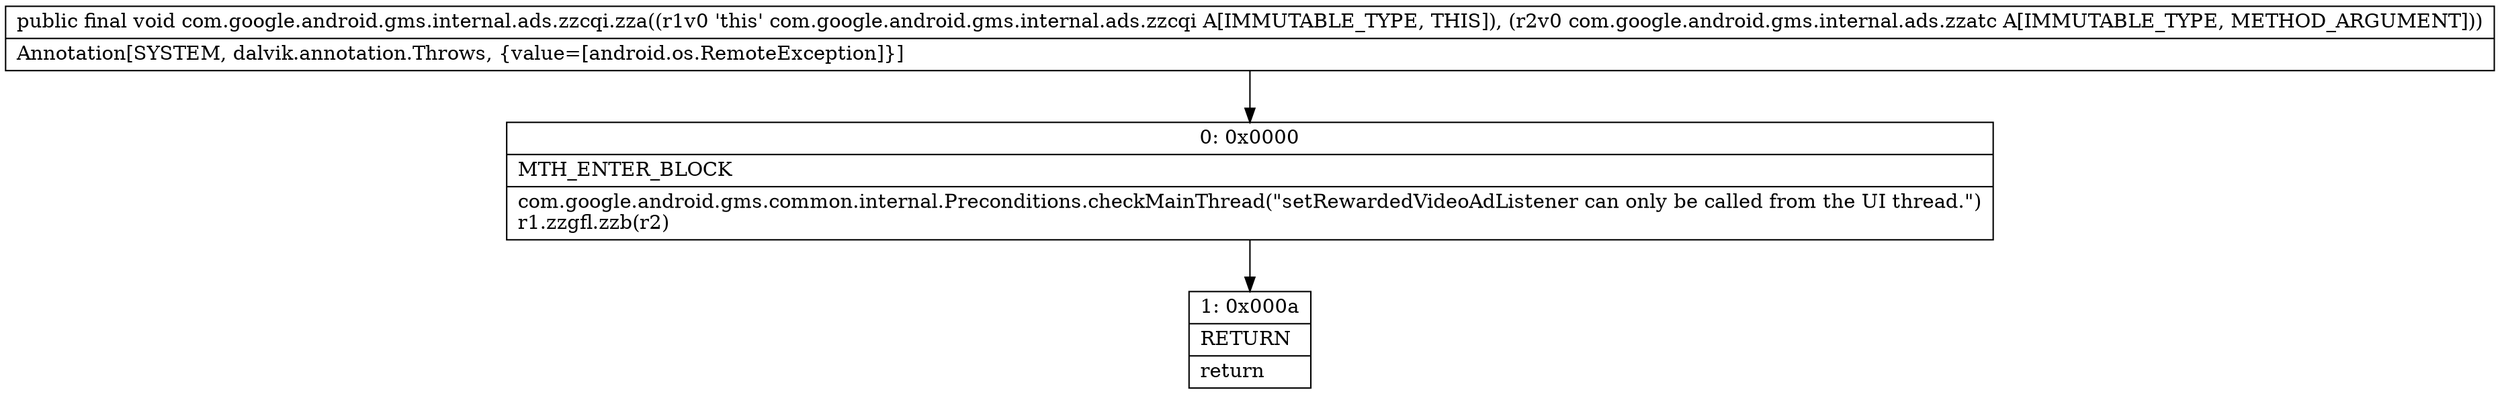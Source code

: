 digraph "CFG forcom.google.android.gms.internal.ads.zzcqi.zza(Lcom\/google\/android\/gms\/internal\/ads\/zzatc;)V" {
Node_0 [shape=record,label="{0\:\ 0x0000|MTH_ENTER_BLOCK\l|com.google.android.gms.common.internal.Preconditions.checkMainThread(\"setRewardedVideoAdListener can only be called from the UI thread.\")\lr1.zzgfl.zzb(r2)\l}"];
Node_1 [shape=record,label="{1\:\ 0x000a|RETURN\l|return\l}"];
MethodNode[shape=record,label="{public final void com.google.android.gms.internal.ads.zzcqi.zza((r1v0 'this' com.google.android.gms.internal.ads.zzcqi A[IMMUTABLE_TYPE, THIS]), (r2v0 com.google.android.gms.internal.ads.zzatc A[IMMUTABLE_TYPE, METHOD_ARGUMENT]))  | Annotation[SYSTEM, dalvik.annotation.Throws, \{value=[android.os.RemoteException]\}]\l}"];
MethodNode -> Node_0;
Node_0 -> Node_1;
}

